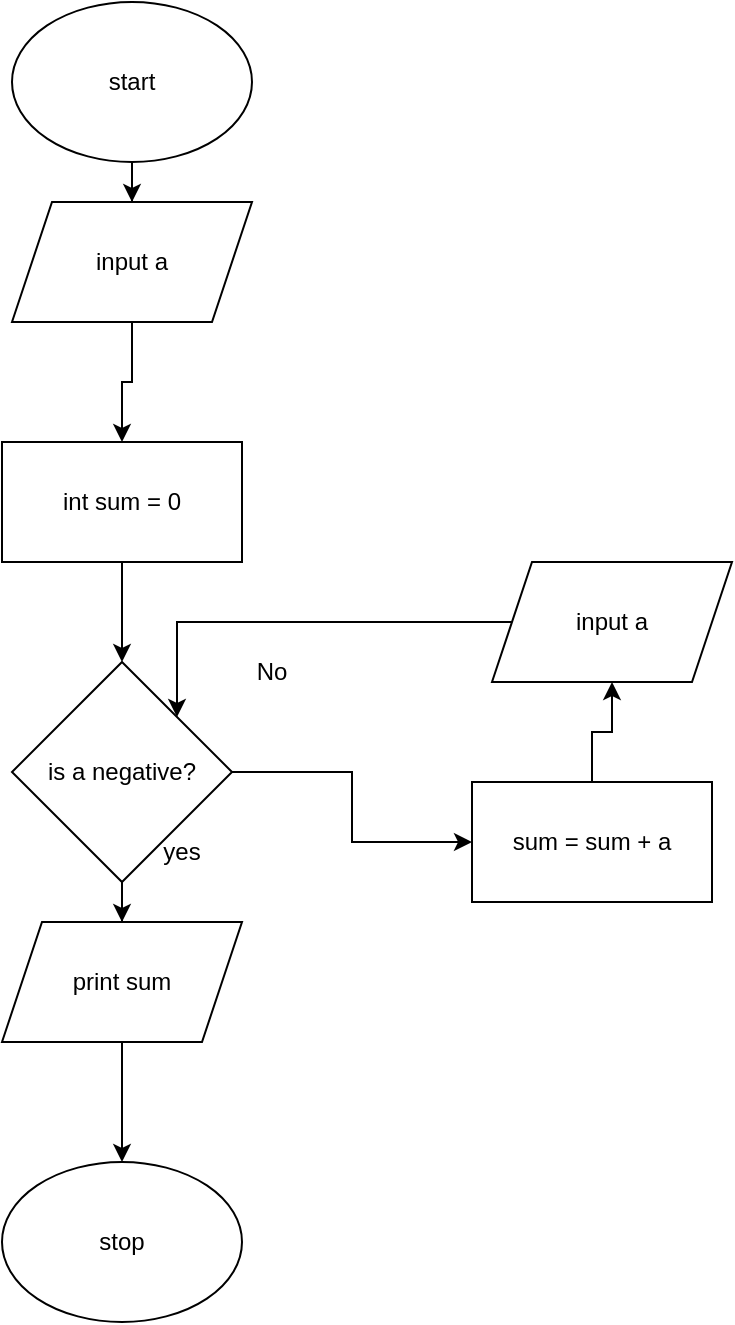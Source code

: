 <mxfile version="20.2.5" type="github">
  <diagram id="qePzCRr-5KRNLpD6arkn" name="Page-1">
    <mxGraphModel dx="1100" dy="637" grid="1" gridSize="10" guides="1" tooltips="1" connect="1" arrows="1" fold="1" page="1" pageScale="1" pageWidth="827" pageHeight="1169" math="0" shadow="0">
      <root>
        <mxCell id="0" />
        <mxCell id="1" parent="0" />
        <mxCell id="Uc5iMwLWSerUSL70K_aO-13" value="" style="edgeStyle=orthogonalEdgeStyle;rounded=0;orthogonalLoop=1;jettySize=auto;html=1;" edge="1" parent="1" source="Uc5iMwLWSerUSL70K_aO-1" target="Uc5iMwLWSerUSL70K_aO-2">
          <mxGeometry relative="1" as="geometry" />
        </mxCell>
        <mxCell id="Uc5iMwLWSerUSL70K_aO-1" value="start" style="ellipse;whiteSpace=wrap;html=1;" vertex="1" parent="1">
          <mxGeometry x="250" y="30" width="120" height="80" as="geometry" />
        </mxCell>
        <mxCell id="Uc5iMwLWSerUSL70K_aO-12" value="" style="edgeStyle=orthogonalEdgeStyle;rounded=0;orthogonalLoop=1;jettySize=auto;html=1;" edge="1" parent="1" source="Uc5iMwLWSerUSL70K_aO-2" target="Uc5iMwLWSerUSL70K_aO-4">
          <mxGeometry relative="1" as="geometry" />
        </mxCell>
        <mxCell id="Uc5iMwLWSerUSL70K_aO-2" value="input a" style="shape=parallelogram;perimeter=parallelogramPerimeter;whiteSpace=wrap;html=1;fixedSize=1;" vertex="1" parent="1">
          <mxGeometry x="250" y="130" width="120" height="60" as="geometry" />
        </mxCell>
        <mxCell id="Uc5iMwLWSerUSL70K_aO-7" value="" style="edgeStyle=orthogonalEdgeStyle;rounded=0;orthogonalLoop=1;jettySize=auto;html=1;" edge="1" parent="1" source="Uc5iMwLWSerUSL70K_aO-3" target="Uc5iMwLWSerUSL70K_aO-5">
          <mxGeometry relative="1" as="geometry" />
        </mxCell>
        <mxCell id="Uc5iMwLWSerUSL70K_aO-14" value="" style="edgeStyle=orthogonalEdgeStyle;rounded=0;orthogonalLoop=1;jettySize=auto;html=1;" edge="1" parent="1" source="Uc5iMwLWSerUSL70K_aO-3" target="Uc5iMwLWSerUSL70K_aO-9">
          <mxGeometry relative="1" as="geometry" />
        </mxCell>
        <mxCell id="Uc5iMwLWSerUSL70K_aO-3" value="is a negative?" style="rhombus;whiteSpace=wrap;html=1;" vertex="1" parent="1">
          <mxGeometry x="250" y="360" width="110" height="110" as="geometry" />
        </mxCell>
        <mxCell id="Uc5iMwLWSerUSL70K_aO-11" value="" style="edgeStyle=orthogonalEdgeStyle;rounded=0;orthogonalLoop=1;jettySize=auto;html=1;" edge="1" parent="1" source="Uc5iMwLWSerUSL70K_aO-4" target="Uc5iMwLWSerUSL70K_aO-3">
          <mxGeometry relative="1" as="geometry" />
        </mxCell>
        <mxCell id="Uc5iMwLWSerUSL70K_aO-4" value="int sum = 0" style="rounded=0;whiteSpace=wrap;html=1;" vertex="1" parent="1">
          <mxGeometry x="245" y="250" width="120" height="60" as="geometry" />
        </mxCell>
        <mxCell id="Uc5iMwLWSerUSL70K_aO-18" value="" style="edgeStyle=orthogonalEdgeStyle;rounded=0;orthogonalLoop=1;jettySize=auto;html=1;" edge="1" parent="1" source="Uc5iMwLWSerUSL70K_aO-5" target="Uc5iMwLWSerUSL70K_aO-6">
          <mxGeometry relative="1" as="geometry" />
        </mxCell>
        <mxCell id="Uc5iMwLWSerUSL70K_aO-5" value="print sum" style="shape=parallelogram;perimeter=parallelogramPerimeter;whiteSpace=wrap;html=1;fixedSize=1;" vertex="1" parent="1">
          <mxGeometry x="245" y="490" width="120" height="60" as="geometry" />
        </mxCell>
        <mxCell id="Uc5iMwLWSerUSL70K_aO-6" value="stop" style="ellipse;whiteSpace=wrap;html=1;" vertex="1" parent="1">
          <mxGeometry x="245" y="610" width="120" height="80" as="geometry" />
        </mxCell>
        <mxCell id="Uc5iMwLWSerUSL70K_aO-8" value="yes" style="text;html=1;strokeColor=none;fillColor=none;align=center;verticalAlign=middle;whiteSpace=wrap;rounded=0;" vertex="1" parent="1">
          <mxGeometry x="305" y="440" width="60" height="30" as="geometry" />
        </mxCell>
        <mxCell id="Uc5iMwLWSerUSL70K_aO-16" value="" style="edgeStyle=orthogonalEdgeStyle;rounded=0;orthogonalLoop=1;jettySize=auto;html=1;" edge="1" parent="1" source="Uc5iMwLWSerUSL70K_aO-9" target="Uc5iMwLWSerUSL70K_aO-10">
          <mxGeometry relative="1" as="geometry" />
        </mxCell>
        <mxCell id="Uc5iMwLWSerUSL70K_aO-9" value="sum = sum + a" style="rounded=0;whiteSpace=wrap;html=1;" vertex="1" parent="1">
          <mxGeometry x="480" y="420" width="120" height="60" as="geometry" />
        </mxCell>
        <mxCell id="Uc5iMwLWSerUSL70K_aO-17" style="edgeStyle=orthogonalEdgeStyle;rounded=0;orthogonalLoop=1;jettySize=auto;html=1;exitX=0;exitY=0.5;exitDx=0;exitDy=0;entryX=1;entryY=0;entryDx=0;entryDy=0;" edge="1" parent="1" source="Uc5iMwLWSerUSL70K_aO-10" target="Uc5iMwLWSerUSL70K_aO-3">
          <mxGeometry relative="1" as="geometry">
            <mxPoint x="310" y="340" as="targetPoint" />
            <Array as="points">
              <mxPoint x="333" y="340" />
            </Array>
          </mxGeometry>
        </mxCell>
        <mxCell id="Uc5iMwLWSerUSL70K_aO-10" value="input a" style="shape=parallelogram;perimeter=parallelogramPerimeter;whiteSpace=wrap;html=1;fixedSize=1;" vertex="1" parent="1">
          <mxGeometry x="490" y="310" width="120" height="60" as="geometry" />
        </mxCell>
        <mxCell id="Uc5iMwLWSerUSL70K_aO-15" value="No" style="text;html=1;strokeColor=none;fillColor=none;align=center;verticalAlign=middle;whiteSpace=wrap;rounded=0;" vertex="1" parent="1">
          <mxGeometry x="350" y="350" width="60" height="30" as="geometry" />
        </mxCell>
      </root>
    </mxGraphModel>
  </diagram>
</mxfile>
